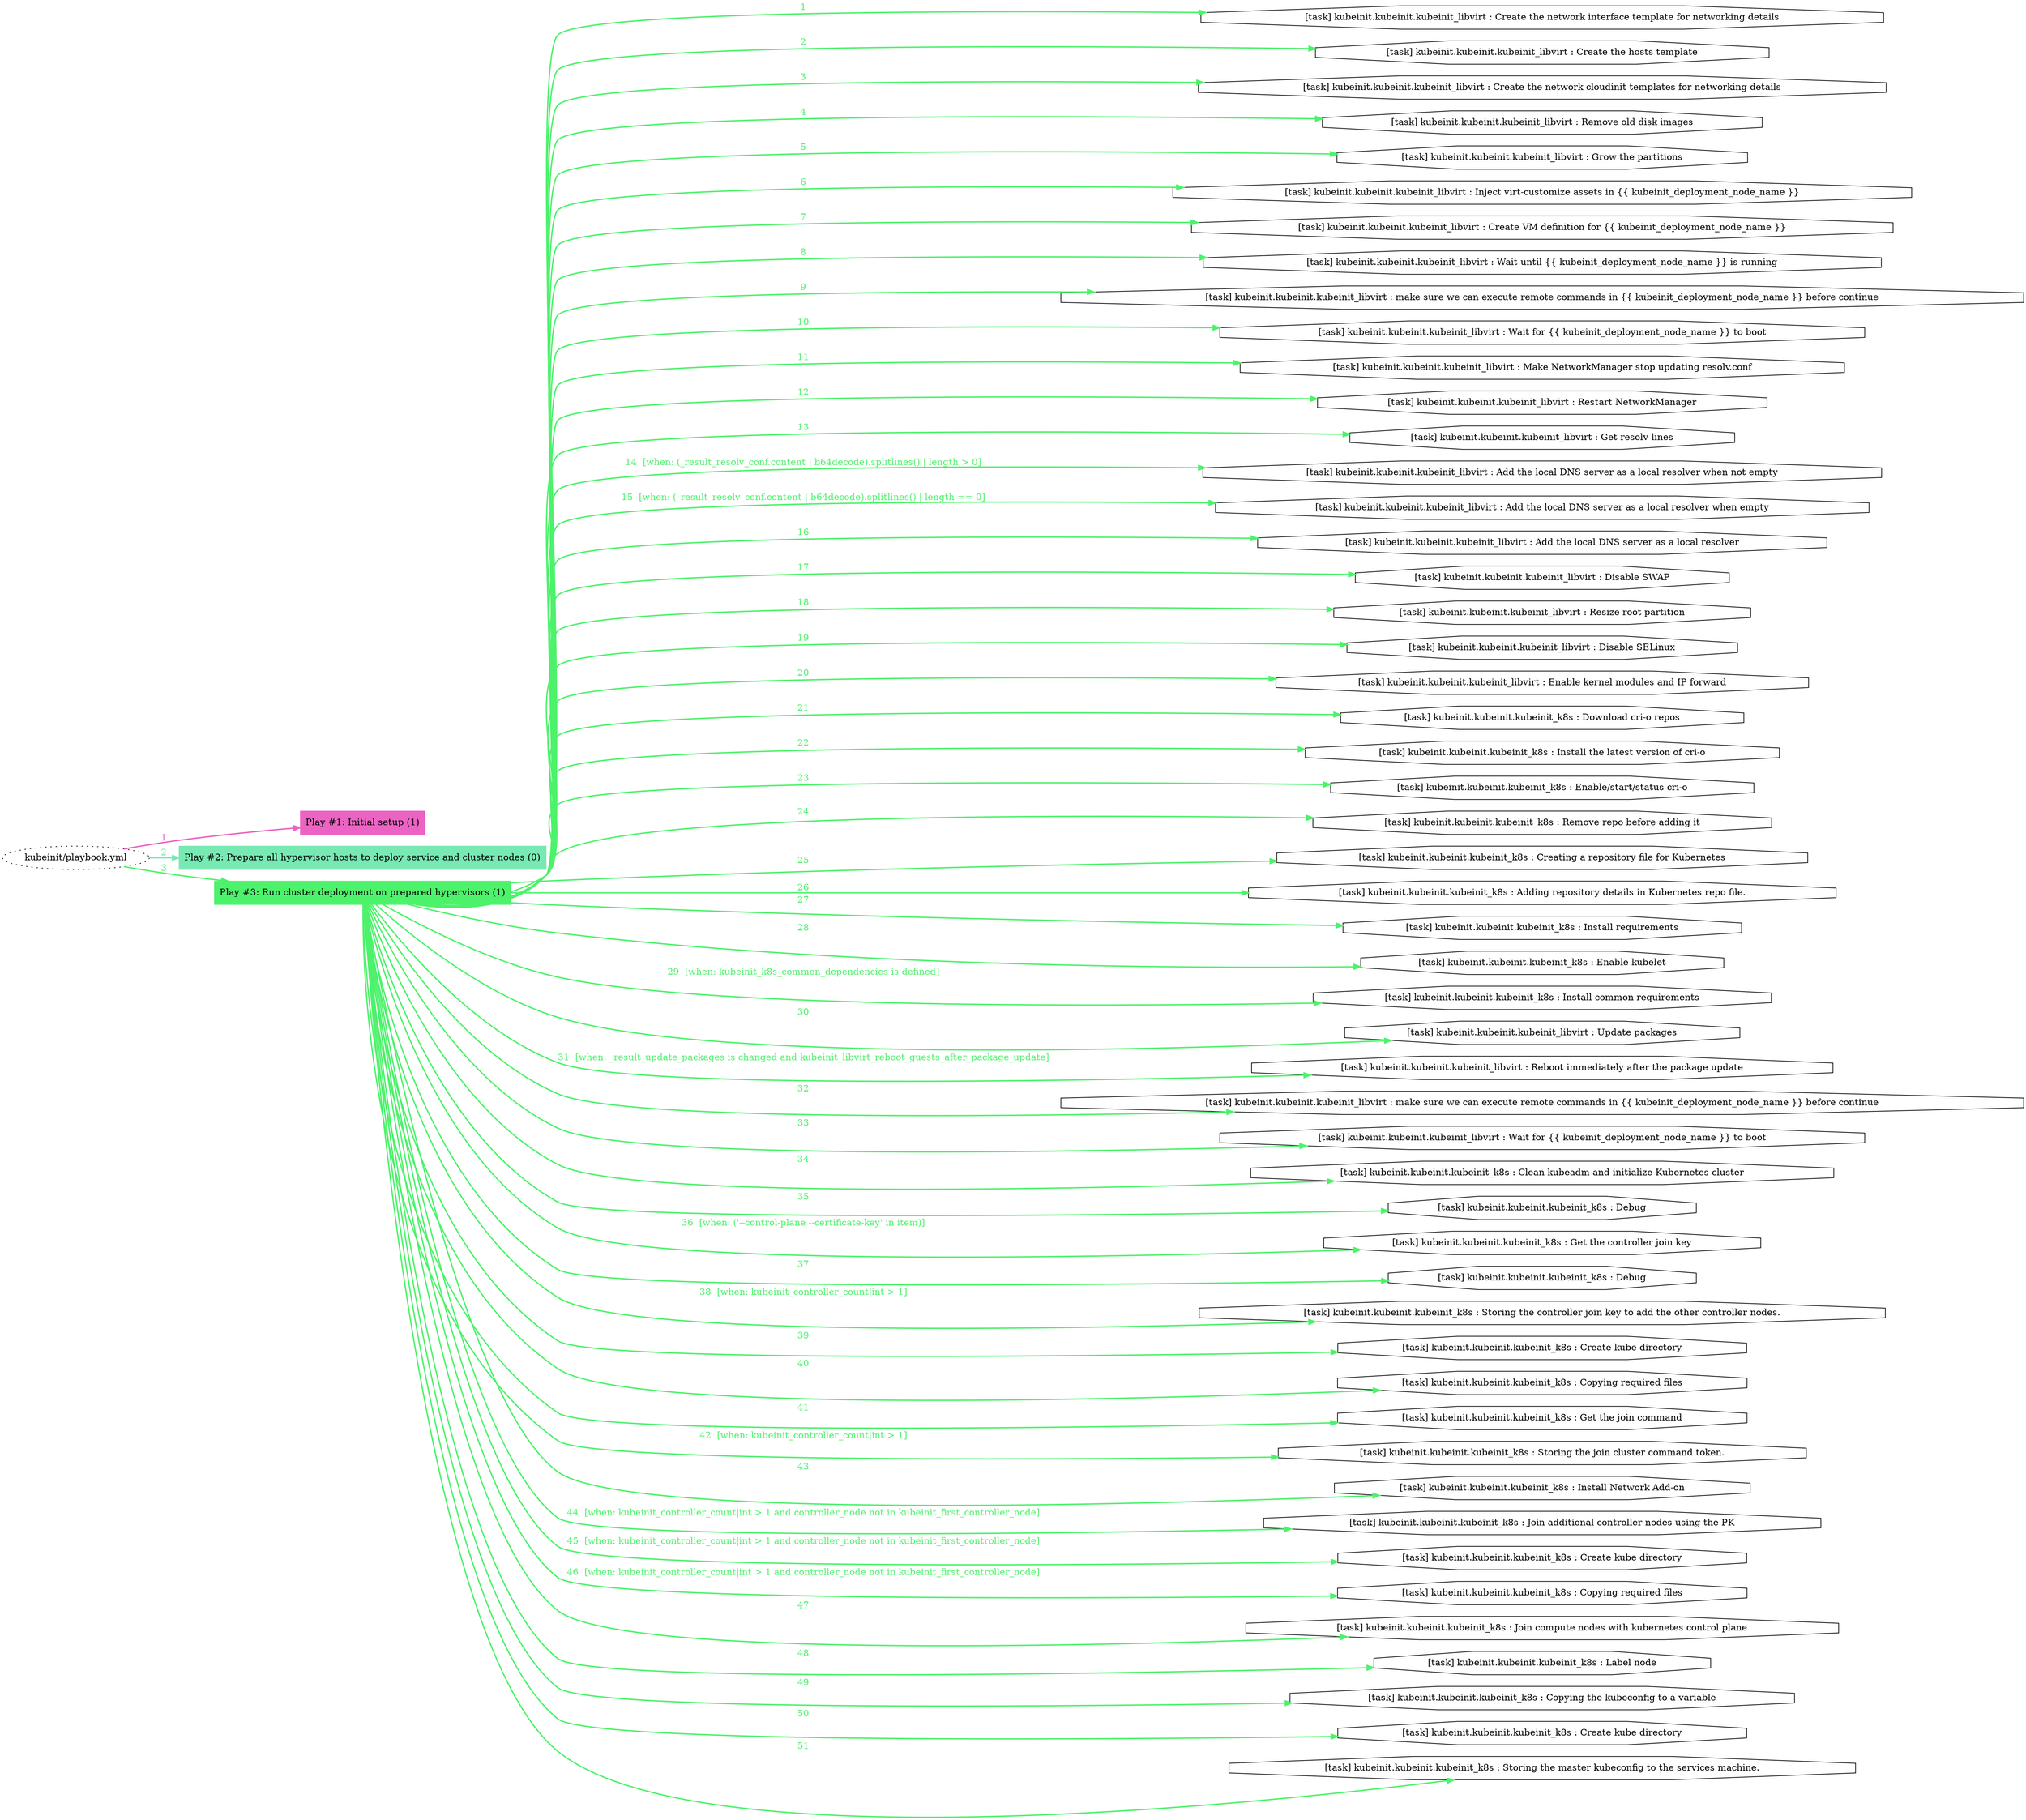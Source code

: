 digraph "kubeinit/playbook.yml "{
	graph [concentrate=true ordering=in rankdir=LR ratio=fill]
	edge [esep=5 sep=10]
	"kubeinit/playbook.yml" [id=root_node style=dotted]
	subgraph "Play #1: Initial setup (1) "{
		"Play #1: Initial setup (1)" [color="#eb63c3" fontcolor="#000000" id="play_1dbb3d32-d79a-43ad-a89c-be7abc8ebd3f" shape=box style=filled tooltip=localhost]
		"kubeinit/playbook.yml" -> "Play #1: Initial setup (1)" [label=1 color="#eb63c3" fontcolor="#eb63c3" id="edge_3d1aad28-d87e-48ac-9898-35f94c811a07" style=bold]
	}
	subgraph "Play #2: Prepare all hypervisor hosts to deploy service and cluster nodes (0) "{
		"Play #2: Prepare all hypervisor hosts to deploy service and cluster nodes (0)" [color="#78e9b3" fontcolor="#000000" id="play_62f0d47d-ad4e-4913-8601-7ad2dc6ae83a" shape=box style=filled tooltip=""]
		"kubeinit/playbook.yml" -> "Play #2: Prepare all hypervisor hosts to deploy service and cluster nodes (0)" [label=2 color="#78e9b3" fontcolor="#78e9b3" id="edge_4a86a5b8-1544-465f-b5d8-ae2353ba1c03" style=bold]
	}
	subgraph "Play #3: Run cluster deployment on prepared hypervisors (1) "{
		"Play #3: Run cluster deployment on prepared hypervisors (1)" [color="#4df26b" fontcolor="#000000" id="play_11f4556f-d686-4fa4-9c69-dc02caf5e2ae" shape=box style=filled tooltip=localhost]
		"kubeinit/playbook.yml" -> "Play #3: Run cluster deployment on prepared hypervisors (1)" [label=3 color="#4df26b" fontcolor="#4df26b" id="edge_967c1bf3-7303-46c2-adbc-17cecb152616" style=bold]
		"task_e8018979-7671-4d69-a324-be3693d87e1c" [label="[task] kubeinit.kubeinit.kubeinit_libvirt : Create the network interface template for networking details" id="task_e8018979-7671-4d69-a324-be3693d87e1c" shape=octagon tooltip="[task] kubeinit.kubeinit.kubeinit_libvirt : Create the network interface template for networking details"]
		"Play #3: Run cluster deployment on prepared hypervisors (1)" -> "task_e8018979-7671-4d69-a324-be3693d87e1c" [label=1 color="#4df26b" fontcolor="#4df26b" id="edge_2b1d3ee0-fced-4149-8447-ecfee3311fd6" style=bold]
		"task_69d9d179-a238-45c6-b0a0-0622d59bf41c" [label="[task] kubeinit.kubeinit.kubeinit_libvirt : Create the hosts template" id="task_69d9d179-a238-45c6-b0a0-0622d59bf41c" shape=octagon tooltip="[task] kubeinit.kubeinit.kubeinit_libvirt : Create the hosts template"]
		"Play #3: Run cluster deployment on prepared hypervisors (1)" -> "task_69d9d179-a238-45c6-b0a0-0622d59bf41c" [label=2 color="#4df26b" fontcolor="#4df26b" id="edge_cf164e87-2e73-47e7-bb82-7eb2f3dace9a" style=bold]
		"task_9d59780b-6889-481d-b608-6d82925f2fd3" [label="[task] kubeinit.kubeinit.kubeinit_libvirt : Create the network cloudinit templates for networking details" id="task_9d59780b-6889-481d-b608-6d82925f2fd3" shape=octagon tooltip="[task] kubeinit.kubeinit.kubeinit_libvirt : Create the network cloudinit templates for networking details"]
		"Play #3: Run cluster deployment on prepared hypervisors (1)" -> "task_9d59780b-6889-481d-b608-6d82925f2fd3" [label=3 color="#4df26b" fontcolor="#4df26b" id="edge_9e8bf98d-d1a3-47f1-b4d4-0c333d2da75c" style=bold]
		"task_43232454-b8c4-41fa-b9c7-1e36b1dbf730" [label="[task] kubeinit.kubeinit.kubeinit_libvirt : Remove old disk images" id="task_43232454-b8c4-41fa-b9c7-1e36b1dbf730" shape=octagon tooltip="[task] kubeinit.kubeinit.kubeinit_libvirt : Remove old disk images"]
		"Play #3: Run cluster deployment on prepared hypervisors (1)" -> "task_43232454-b8c4-41fa-b9c7-1e36b1dbf730" [label=4 color="#4df26b" fontcolor="#4df26b" id="edge_74ea7774-b686-4759-8319-661128ef08f6" style=bold]
		"task_a194808f-af11-4c8a-8911-664938ececf4" [label="[task] kubeinit.kubeinit.kubeinit_libvirt : Grow the partitions" id="task_a194808f-af11-4c8a-8911-664938ececf4" shape=octagon tooltip="[task] kubeinit.kubeinit.kubeinit_libvirt : Grow the partitions"]
		"Play #3: Run cluster deployment on prepared hypervisors (1)" -> "task_a194808f-af11-4c8a-8911-664938ececf4" [label=5 color="#4df26b" fontcolor="#4df26b" id="edge_b6cdbcd3-2641-4bfb-91f9-2b5fbb71f24e" style=bold]
		"task_e2264936-3385-444f-93e5-68debeb93259" [label="[task] kubeinit.kubeinit.kubeinit_libvirt : Inject virt-customize assets in {{ kubeinit_deployment_node_name }}" id="task_e2264936-3385-444f-93e5-68debeb93259" shape=octagon tooltip="[task] kubeinit.kubeinit.kubeinit_libvirt : Inject virt-customize assets in {{ kubeinit_deployment_node_name }}"]
		"Play #3: Run cluster deployment on prepared hypervisors (1)" -> "task_e2264936-3385-444f-93e5-68debeb93259" [label=6 color="#4df26b" fontcolor="#4df26b" id="edge_d360e662-df9c-4a1e-903d-c8624a0e86bf" style=bold]
		"task_c476b2a9-5fa5-48e4-9417-11b784d7b280" [label="[task] kubeinit.kubeinit.kubeinit_libvirt : Create VM definition for {{ kubeinit_deployment_node_name }}" id="task_c476b2a9-5fa5-48e4-9417-11b784d7b280" shape=octagon tooltip="[task] kubeinit.kubeinit.kubeinit_libvirt : Create VM definition for {{ kubeinit_deployment_node_name }}"]
		"Play #3: Run cluster deployment on prepared hypervisors (1)" -> "task_c476b2a9-5fa5-48e4-9417-11b784d7b280" [label=7 color="#4df26b" fontcolor="#4df26b" id="edge_a9a112dd-8be3-4666-9662-5a8bae903ec1" style=bold]
		"task_8b2e1761-50a1-49a1-b30c-62d6c336ef25" [label="[task] kubeinit.kubeinit.kubeinit_libvirt : Wait until {{ kubeinit_deployment_node_name }} is running" id="task_8b2e1761-50a1-49a1-b30c-62d6c336ef25" shape=octagon tooltip="[task] kubeinit.kubeinit.kubeinit_libvirt : Wait until {{ kubeinit_deployment_node_name }} is running"]
		"Play #3: Run cluster deployment on prepared hypervisors (1)" -> "task_8b2e1761-50a1-49a1-b30c-62d6c336ef25" [label=8 color="#4df26b" fontcolor="#4df26b" id="edge_3d7493b8-dbce-41ab-bb2e-8d244476ad9b" style=bold]
		"task_192da845-b199-40e0-a93f-7199cd5dfb68" [label="[task] kubeinit.kubeinit.kubeinit_libvirt : make sure we can execute remote commands in {{ kubeinit_deployment_node_name }} before continue" id="task_192da845-b199-40e0-a93f-7199cd5dfb68" shape=octagon tooltip="[task] kubeinit.kubeinit.kubeinit_libvirt : make sure we can execute remote commands in {{ kubeinit_deployment_node_name }} before continue"]
		"Play #3: Run cluster deployment on prepared hypervisors (1)" -> "task_192da845-b199-40e0-a93f-7199cd5dfb68" [label=9 color="#4df26b" fontcolor="#4df26b" id="edge_966feeea-68ee-4424-b546-e81b5df84ff4" style=bold]
		"task_5a9e7484-203c-412a-8e60-c39ee7a31102" [label="[task] kubeinit.kubeinit.kubeinit_libvirt : Wait for {{ kubeinit_deployment_node_name }} to boot" id="task_5a9e7484-203c-412a-8e60-c39ee7a31102" shape=octagon tooltip="[task] kubeinit.kubeinit.kubeinit_libvirt : Wait for {{ kubeinit_deployment_node_name }} to boot"]
		"Play #3: Run cluster deployment on prepared hypervisors (1)" -> "task_5a9e7484-203c-412a-8e60-c39ee7a31102" [label=10 color="#4df26b" fontcolor="#4df26b" id="edge_1604bb53-0dc0-4999-87a2-45100d3ed57b" style=bold]
		"task_3bffd17a-3fc7-4b81-a99f-1f4e029b9463" [label="[task] kubeinit.kubeinit.kubeinit_libvirt : Make NetworkManager stop updating resolv.conf" id="task_3bffd17a-3fc7-4b81-a99f-1f4e029b9463" shape=octagon tooltip="[task] kubeinit.kubeinit.kubeinit_libvirt : Make NetworkManager stop updating resolv.conf"]
		"Play #3: Run cluster deployment on prepared hypervisors (1)" -> "task_3bffd17a-3fc7-4b81-a99f-1f4e029b9463" [label=11 color="#4df26b" fontcolor="#4df26b" id="edge_748597c4-2be3-4242-b5fb-2b825a780bfa" style=bold]
		"task_ea03fdfe-d24a-44df-b4c9-0ca94d7cfa8a" [label="[task] kubeinit.kubeinit.kubeinit_libvirt : Restart NetworkManager" id="task_ea03fdfe-d24a-44df-b4c9-0ca94d7cfa8a" shape=octagon tooltip="[task] kubeinit.kubeinit.kubeinit_libvirt : Restart NetworkManager"]
		"Play #3: Run cluster deployment on prepared hypervisors (1)" -> "task_ea03fdfe-d24a-44df-b4c9-0ca94d7cfa8a" [label=12 color="#4df26b" fontcolor="#4df26b" id="edge_0013d34f-2eb0-449e-8537-89b3a7d817b3" style=bold]
		"task_0963d06f-c039-49db-b554-c8b76c310b4b" [label="[task] kubeinit.kubeinit.kubeinit_libvirt : Get resolv lines" id="task_0963d06f-c039-49db-b554-c8b76c310b4b" shape=octagon tooltip="[task] kubeinit.kubeinit.kubeinit_libvirt : Get resolv lines"]
		"Play #3: Run cluster deployment on prepared hypervisors (1)" -> "task_0963d06f-c039-49db-b554-c8b76c310b4b" [label=13 color="#4df26b" fontcolor="#4df26b" id="edge_682d371e-31a2-446a-9e27-74d3ead051d2" style=bold]
		"task_705d7fde-37c4-474a-9c50-584d075c120a" [label="[task] kubeinit.kubeinit.kubeinit_libvirt : Add the local DNS server as a local resolver when not empty" id="task_705d7fde-37c4-474a-9c50-584d075c120a" shape=octagon tooltip="[task] kubeinit.kubeinit.kubeinit_libvirt : Add the local DNS server as a local resolver when not empty"]
		"Play #3: Run cluster deployment on prepared hypervisors (1)" -> "task_705d7fde-37c4-474a-9c50-584d075c120a" [label="14  [when: (_result_resolv_conf.content | b64decode).splitlines() | length > 0]" color="#4df26b" fontcolor="#4df26b" id="edge_b376277a-6407-499e-8273-149df6d8f227" style=bold]
		"task_952a9ed3-8b8c-4aeb-a5fa-9b14f8a0cd20" [label="[task] kubeinit.kubeinit.kubeinit_libvirt : Add the local DNS server as a local resolver when empty" id="task_952a9ed3-8b8c-4aeb-a5fa-9b14f8a0cd20" shape=octagon tooltip="[task] kubeinit.kubeinit.kubeinit_libvirt : Add the local DNS server as a local resolver when empty"]
		"Play #3: Run cluster deployment on prepared hypervisors (1)" -> "task_952a9ed3-8b8c-4aeb-a5fa-9b14f8a0cd20" [label="15  [when: (_result_resolv_conf.content | b64decode).splitlines() | length == 0]" color="#4df26b" fontcolor="#4df26b" id="edge_e3777a13-a7fa-4434-b52f-77ba61f17446" style=bold]
		"task_8458ed42-cfd7-4a2b-a963-e106ae3ea5f6" [label="[task] kubeinit.kubeinit.kubeinit_libvirt : Add the local DNS server as a local resolver" id="task_8458ed42-cfd7-4a2b-a963-e106ae3ea5f6" shape=octagon tooltip="[task] kubeinit.kubeinit.kubeinit_libvirt : Add the local DNS server as a local resolver"]
		"Play #3: Run cluster deployment on prepared hypervisors (1)" -> "task_8458ed42-cfd7-4a2b-a963-e106ae3ea5f6" [label=16 color="#4df26b" fontcolor="#4df26b" id="edge_83592e2e-5d73-4419-9f49-13f2d5eb494c" style=bold]
		"task_be5e014a-8437-43d9-863e-620eba43824f" [label="[task] kubeinit.kubeinit.kubeinit_libvirt : Disable SWAP" id="task_be5e014a-8437-43d9-863e-620eba43824f" shape=octagon tooltip="[task] kubeinit.kubeinit.kubeinit_libvirt : Disable SWAP"]
		"Play #3: Run cluster deployment on prepared hypervisors (1)" -> "task_be5e014a-8437-43d9-863e-620eba43824f" [label=17 color="#4df26b" fontcolor="#4df26b" id="edge_81e65955-c911-471a-bce4-24914e749ce1" style=bold]
		"task_95d7066f-e88a-48ff-bf39-a971eac892d5" [label="[task] kubeinit.kubeinit.kubeinit_libvirt : Resize root partition" id="task_95d7066f-e88a-48ff-bf39-a971eac892d5" shape=octagon tooltip="[task] kubeinit.kubeinit.kubeinit_libvirt : Resize root partition"]
		"Play #3: Run cluster deployment on prepared hypervisors (1)" -> "task_95d7066f-e88a-48ff-bf39-a971eac892d5" [label=18 color="#4df26b" fontcolor="#4df26b" id="edge_5f3dcafd-d184-4ce0-9fa6-f37e7113b572" style=bold]
		"task_43cae9f8-bafe-4ab9-895f-bf773f53ef6a" [label="[task] kubeinit.kubeinit.kubeinit_libvirt : Disable SELinux" id="task_43cae9f8-bafe-4ab9-895f-bf773f53ef6a" shape=octagon tooltip="[task] kubeinit.kubeinit.kubeinit_libvirt : Disable SELinux"]
		"Play #3: Run cluster deployment on prepared hypervisors (1)" -> "task_43cae9f8-bafe-4ab9-895f-bf773f53ef6a" [label=19 color="#4df26b" fontcolor="#4df26b" id="edge_6b56efef-10ff-4ba9-b31e-f494a592b8ed" style=bold]
		"task_ef85e3cb-12e8-4465-b2b5-9fa3c283550b" [label="[task] kubeinit.kubeinit.kubeinit_libvirt : Enable kernel modules and IP forward" id="task_ef85e3cb-12e8-4465-b2b5-9fa3c283550b" shape=octagon tooltip="[task] kubeinit.kubeinit.kubeinit_libvirt : Enable kernel modules and IP forward"]
		"Play #3: Run cluster deployment on prepared hypervisors (1)" -> "task_ef85e3cb-12e8-4465-b2b5-9fa3c283550b" [label=20 color="#4df26b" fontcolor="#4df26b" id="edge_74791aa3-fffe-45f6-b1e7-222ac2c04846" style=bold]
		"task_2c8b0da0-2c42-4d73-a056-40efc9a7ce11" [label="[task] kubeinit.kubeinit.kubeinit_k8s : Download cri-o repos" id="task_2c8b0da0-2c42-4d73-a056-40efc9a7ce11" shape=octagon tooltip="[task] kubeinit.kubeinit.kubeinit_k8s : Download cri-o repos"]
		"Play #3: Run cluster deployment on prepared hypervisors (1)" -> "task_2c8b0da0-2c42-4d73-a056-40efc9a7ce11" [label=21 color="#4df26b" fontcolor="#4df26b" id="edge_33d39f16-b6ba-4902-8dd6-e8954ae6870f" style=bold]
		"task_d5eaf810-5619-4412-92ff-f4ae52634e26" [label="[task] kubeinit.kubeinit.kubeinit_k8s : Install the latest version of cri-o" id="task_d5eaf810-5619-4412-92ff-f4ae52634e26" shape=octagon tooltip="[task] kubeinit.kubeinit.kubeinit_k8s : Install the latest version of cri-o"]
		"Play #3: Run cluster deployment on prepared hypervisors (1)" -> "task_d5eaf810-5619-4412-92ff-f4ae52634e26" [label=22 color="#4df26b" fontcolor="#4df26b" id="edge_e4d8ece9-a1b5-4ae5-8945-c82292bc0d06" style=bold]
		"task_ee41b51d-3df8-4f47-a15e-8ceb2e8cdafb" [label="[task] kubeinit.kubeinit.kubeinit_k8s : Enable/start/status cri-o" id="task_ee41b51d-3df8-4f47-a15e-8ceb2e8cdafb" shape=octagon tooltip="[task] kubeinit.kubeinit.kubeinit_k8s : Enable/start/status cri-o"]
		"Play #3: Run cluster deployment on prepared hypervisors (1)" -> "task_ee41b51d-3df8-4f47-a15e-8ceb2e8cdafb" [label=23 color="#4df26b" fontcolor="#4df26b" id="edge_dda1aaf0-fecc-4847-aafe-c5baa69008e4" style=bold]
		"task_607c0b65-50cc-4557-bc59-6ee0d55a69bc" [label="[task] kubeinit.kubeinit.kubeinit_k8s : Remove repo before adding it" id="task_607c0b65-50cc-4557-bc59-6ee0d55a69bc" shape=octagon tooltip="[task] kubeinit.kubeinit.kubeinit_k8s : Remove repo before adding it"]
		"Play #3: Run cluster deployment on prepared hypervisors (1)" -> "task_607c0b65-50cc-4557-bc59-6ee0d55a69bc" [label=24 color="#4df26b" fontcolor="#4df26b" id="edge_859b7c76-d672-480b-8eba-2aa77524bc5c" style=bold]
		"task_9a901f6f-2870-4bd3-82be-f60f4df359e7" [label="[task] kubeinit.kubeinit.kubeinit_k8s : Creating a repository file for Kubernetes" id="task_9a901f6f-2870-4bd3-82be-f60f4df359e7" shape=octagon tooltip="[task] kubeinit.kubeinit.kubeinit_k8s : Creating a repository file for Kubernetes"]
		"Play #3: Run cluster deployment on prepared hypervisors (1)" -> "task_9a901f6f-2870-4bd3-82be-f60f4df359e7" [label=25 color="#4df26b" fontcolor="#4df26b" id="edge_0868310a-fcb7-4508-bba3-4d05fb7dc5af" style=bold]
		"task_cf58ca61-8633-4b6f-86bf-e6d4a6d4a4ed" [label="[task] kubeinit.kubeinit.kubeinit_k8s : Adding repository details in Kubernetes repo file." id="task_cf58ca61-8633-4b6f-86bf-e6d4a6d4a4ed" shape=octagon tooltip="[task] kubeinit.kubeinit.kubeinit_k8s : Adding repository details in Kubernetes repo file."]
		"Play #3: Run cluster deployment on prepared hypervisors (1)" -> "task_cf58ca61-8633-4b6f-86bf-e6d4a6d4a4ed" [label=26 color="#4df26b" fontcolor="#4df26b" id="edge_e600825c-36c9-406a-bb63-df4fc6778b10" style=bold]
		"task_25c83150-7fbf-49ad-9b5f-b49ad58860eb" [label="[task] kubeinit.kubeinit.kubeinit_k8s : Install requirements" id="task_25c83150-7fbf-49ad-9b5f-b49ad58860eb" shape=octagon tooltip="[task] kubeinit.kubeinit.kubeinit_k8s : Install requirements"]
		"Play #3: Run cluster deployment on prepared hypervisors (1)" -> "task_25c83150-7fbf-49ad-9b5f-b49ad58860eb" [label=27 color="#4df26b" fontcolor="#4df26b" id="edge_fe955921-850d-4695-bef2-63449092f3e6" style=bold]
		"task_db15d068-ad35-424a-bdaa-48612501b661" [label="[task] kubeinit.kubeinit.kubeinit_k8s : Enable kubelet" id="task_db15d068-ad35-424a-bdaa-48612501b661" shape=octagon tooltip="[task] kubeinit.kubeinit.kubeinit_k8s : Enable kubelet"]
		"Play #3: Run cluster deployment on prepared hypervisors (1)" -> "task_db15d068-ad35-424a-bdaa-48612501b661" [label=28 color="#4df26b" fontcolor="#4df26b" id="edge_4b6d22be-1955-4de3-a9d5-f5d4b179d5e3" style=bold]
		"task_e4852e99-8382-452a-8e5a-0e53df4c3fe9" [label="[task] kubeinit.kubeinit.kubeinit_k8s : Install common requirements" id="task_e4852e99-8382-452a-8e5a-0e53df4c3fe9" shape=octagon tooltip="[task] kubeinit.kubeinit.kubeinit_k8s : Install common requirements"]
		"Play #3: Run cluster deployment on prepared hypervisors (1)" -> "task_e4852e99-8382-452a-8e5a-0e53df4c3fe9" [label="29  [when: kubeinit_k8s_common_dependencies is defined]" color="#4df26b" fontcolor="#4df26b" id="edge_8ea91657-2c8a-47e8-8cb1-f7ff8545b649" style=bold]
		"task_356e1ebe-f1ca-4a00-8cb1-939e3c121deb" [label="[task] kubeinit.kubeinit.kubeinit_libvirt : Update packages" id="task_356e1ebe-f1ca-4a00-8cb1-939e3c121deb" shape=octagon tooltip="[task] kubeinit.kubeinit.kubeinit_libvirt : Update packages"]
		"Play #3: Run cluster deployment on prepared hypervisors (1)" -> "task_356e1ebe-f1ca-4a00-8cb1-939e3c121deb" [label=30 color="#4df26b" fontcolor="#4df26b" id="edge_19f78303-b08c-48aa-a6ee-4bf06be22870" style=bold]
		"task_e7b4a2af-5828-41c7-a037-c0b99d681d23" [label="[task] kubeinit.kubeinit.kubeinit_libvirt : Reboot immediately after the package update" id="task_e7b4a2af-5828-41c7-a037-c0b99d681d23" shape=octagon tooltip="[task] kubeinit.kubeinit.kubeinit_libvirt : Reboot immediately after the package update"]
		"Play #3: Run cluster deployment on prepared hypervisors (1)" -> "task_e7b4a2af-5828-41c7-a037-c0b99d681d23" [label="31  [when: _result_update_packages is changed and kubeinit_libvirt_reboot_guests_after_package_update]" color="#4df26b" fontcolor="#4df26b" id="edge_4f751514-2ad2-4fa8-b6ba-06610446cca7" style=bold]
		"task_f7873f48-9b08-4885-8f65-2cb812b8c0ab" [label="[task] kubeinit.kubeinit.kubeinit_libvirt : make sure we can execute remote commands in {{ kubeinit_deployment_node_name }} before continue" id="task_f7873f48-9b08-4885-8f65-2cb812b8c0ab" shape=octagon tooltip="[task] kubeinit.kubeinit.kubeinit_libvirt : make sure we can execute remote commands in {{ kubeinit_deployment_node_name }} before continue"]
		"Play #3: Run cluster deployment on prepared hypervisors (1)" -> "task_f7873f48-9b08-4885-8f65-2cb812b8c0ab" [label=32 color="#4df26b" fontcolor="#4df26b" id="edge_2b838aa3-68a9-4779-9f58-fc761a89035e" style=bold]
		"task_2e4d522f-dab3-49da-882b-0eb3f1741bd0" [label="[task] kubeinit.kubeinit.kubeinit_libvirt : Wait for {{ kubeinit_deployment_node_name }} to boot" id="task_2e4d522f-dab3-49da-882b-0eb3f1741bd0" shape=octagon tooltip="[task] kubeinit.kubeinit.kubeinit_libvirt : Wait for {{ kubeinit_deployment_node_name }} to boot"]
		"Play #3: Run cluster deployment on prepared hypervisors (1)" -> "task_2e4d522f-dab3-49da-882b-0eb3f1741bd0" [label=33 color="#4df26b" fontcolor="#4df26b" id="edge_bfed2253-05f7-499e-9468-000f7ac0acd9" style=bold]
		"task_bccd6946-aaf0-41b7-b094-54c3c0eb5af4" [label="[task] kubeinit.kubeinit.kubeinit_k8s : Clean kubeadm and initialize Kubernetes cluster" id="task_bccd6946-aaf0-41b7-b094-54c3c0eb5af4" shape=octagon tooltip="[task] kubeinit.kubeinit.kubeinit_k8s : Clean kubeadm and initialize Kubernetes cluster"]
		"Play #3: Run cluster deployment on prepared hypervisors (1)" -> "task_bccd6946-aaf0-41b7-b094-54c3c0eb5af4" [label=34 color="#4df26b" fontcolor="#4df26b" id="edge_427a7159-272a-4dd4-acf8-81466314c5fd" style=bold]
		"task_0f60e723-ab2f-44f6-bbac-3a106093ecb9" [label="[task] kubeinit.kubeinit.kubeinit_k8s : Debug" id="task_0f60e723-ab2f-44f6-bbac-3a106093ecb9" shape=octagon tooltip="[task] kubeinit.kubeinit.kubeinit_k8s : Debug"]
		"Play #3: Run cluster deployment on prepared hypervisors (1)" -> "task_0f60e723-ab2f-44f6-bbac-3a106093ecb9" [label=35 color="#4df26b" fontcolor="#4df26b" id="edge_5e7425ef-d09e-4e1b-8de5-7096d8ab307f" style=bold]
		"task_a87c7065-fdf3-4d5e-a36d-a37afb6a1781" [label="[task] kubeinit.kubeinit.kubeinit_k8s : Get the controller join key" id="task_a87c7065-fdf3-4d5e-a36d-a37afb6a1781" shape=octagon tooltip="[task] kubeinit.kubeinit.kubeinit_k8s : Get the controller join key"]
		"Play #3: Run cluster deployment on prepared hypervisors (1)" -> "task_a87c7065-fdf3-4d5e-a36d-a37afb6a1781" [label="36  [when: ('--control-plane --certificate-key' in item)]" color="#4df26b" fontcolor="#4df26b" id="edge_f92624ff-84c5-4ce9-8a95-e56130412803" style=bold]
		"task_6c548493-df51-4a39-a667-de5e93a65205" [label="[task] kubeinit.kubeinit.kubeinit_k8s : Debug" id="task_6c548493-df51-4a39-a667-de5e93a65205" shape=octagon tooltip="[task] kubeinit.kubeinit.kubeinit_k8s : Debug"]
		"Play #3: Run cluster deployment on prepared hypervisors (1)" -> "task_6c548493-df51-4a39-a667-de5e93a65205" [label=37 color="#4df26b" fontcolor="#4df26b" id="edge_965aba45-1555-40eb-84ce-303b7fc1cd00" style=bold]
		"task_5679543a-9f0b-464d-abfd-0600287db486" [label="[task] kubeinit.kubeinit.kubeinit_k8s : Storing the controller join key to add the other controller nodes." id="task_5679543a-9f0b-464d-abfd-0600287db486" shape=octagon tooltip="[task] kubeinit.kubeinit.kubeinit_k8s : Storing the controller join key to add the other controller nodes."]
		"Play #3: Run cluster deployment on prepared hypervisors (1)" -> "task_5679543a-9f0b-464d-abfd-0600287db486" [label="38  [when: kubeinit_controller_count|int > 1]" color="#4df26b" fontcolor="#4df26b" id="edge_786d4ea1-a930-4512-94c6-e9f96e9a1af4" style=bold]
		"task_fd30d025-6d3e-476a-874b-9f67bd5c0b38" [label="[task] kubeinit.kubeinit.kubeinit_k8s : Create kube directory" id="task_fd30d025-6d3e-476a-874b-9f67bd5c0b38" shape=octagon tooltip="[task] kubeinit.kubeinit.kubeinit_k8s : Create kube directory"]
		"Play #3: Run cluster deployment on prepared hypervisors (1)" -> "task_fd30d025-6d3e-476a-874b-9f67bd5c0b38" [label=39 color="#4df26b" fontcolor="#4df26b" id="edge_06c73a78-67a8-43e1-a38b-aeefad88e384" style=bold]
		"task_6c42e09c-1b8e-4706-9bf3-6d4d15994567" [label="[task] kubeinit.kubeinit.kubeinit_k8s : Copying required files" id="task_6c42e09c-1b8e-4706-9bf3-6d4d15994567" shape=octagon tooltip="[task] kubeinit.kubeinit.kubeinit_k8s : Copying required files"]
		"Play #3: Run cluster deployment on prepared hypervisors (1)" -> "task_6c42e09c-1b8e-4706-9bf3-6d4d15994567" [label=40 color="#4df26b" fontcolor="#4df26b" id="edge_5e61aeec-ad8e-495a-a7d8-24260d321350" style=bold]
		"task_10540f57-74d7-435f-a25b-233a0613c9c8" [label="[task] kubeinit.kubeinit.kubeinit_k8s : Get the join command" id="task_10540f57-74d7-435f-a25b-233a0613c9c8" shape=octagon tooltip="[task] kubeinit.kubeinit.kubeinit_k8s : Get the join command"]
		"Play #3: Run cluster deployment on prepared hypervisors (1)" -> "task_10540f57-74d7-435f-a25b-233a0613c9c8" [label=41 color="#4df26b" fontcolor="#4df26b" id="edge_af7c44b2-7a70-4ff1-b8c0-4ed1616574ad" style=bold]
		"task_a7fc0ee2-45a3-4c0b-9858-58eceb815955" [label="[task] kubeinit.kubeinit.kubeinit_k8s : Storing the join cluster command token." id="task_a7fc0ee2-45a3-4c0b-9858-58eceb815955" shape=octagon tooltip="[task] kubeinit.kubeinit.kubeinit_k8s : Storing the join cluster command token."]
		"Play #3: Run cluster deployment on prepared hypervisors (1)" -> "task_a7fc0ee2-45a3-4c0b-9858-58eceb815955" [label="42  [when: kubeinit_controller_count|int > 1]" color="#4df26b" fontcolor="#4df26b" id="edge_22a4239c-1195-467c-9ff0-81f0d0981b18" style=bold]
		"task_d28e7cfe-3390-48c0-9991-77ff812f8eba" [label="[task] kubeinit.kubeinit.kubeinit_k8s : Install Network Add-on" id="task_d28e7cfe-3390-48c0-9991-77ff812f8eba" shape=octagon tooltip="[task] kubeinit.kubeinit.kubeinit_k8s : Install Network Add-on"]
		"Play #3: Run cluster deployment on prepared hypervisors (1)" -> "task_d28e7cfe-3390-48c0-9991-77ff812f8eba" [label=43 color="#4df26b" fontcolor="#4df26b" id="edge_e919b417-0182-4f97-b548-1f836d6d44ea" style=bold]
		"task_72253687-550c-4d2e-b717-e6e933cac300" [label="[task] kubeinit.kubeinit.kubeinit_k8s : Join additional controller nodes using the PK" id="task_72253687-550c-4d2e-b717-e6e933cac300" shape=octagon tooltip="[task] kubeinit.kubeinit.kubeinit_k8s : Join additional controller nodes using the PK"]
		"Play #3: Run cluster deployment on prepared hypervisors (1)" -> "task_72253687-550c-4d2e-b717-e6e933cac300" [label="44  [when: kubeinit_controller_count|int > 1 and controller_node not in kubeinit_first_controller_node]" color="#4df26b" fontcolor="#4df26b" id="edge_84f5713b-f577-4549-aeb5-4ca9ebee1e5e" style=bold]
		"task_40fc4387-e2d4-466b-b242-632d331f4358" [label="[task] kubeinit.kubeinit.kubeinit_k8s : Create kube directory" id="task_40fc4387-e2d4-466b-b242-632d331f4358" shape=octagon tooltip="[task] kubeinit.kubeinit.kubeinit_k8s : Create kube directory"]
		"Play #3: Run cluster deployment on prepared hypervisors (1)" -> "task_40fc4387-e2d4-466b-b242-632d331f4358" [label="45  [when: kubeinit_controller_count|int > 1 and controller_node not in kubeinit_first_controller_node]" color="#4df26b" fontcolor="#4df26b" id="edge_49cd9956-8c68-45f8-8b76-1b4c03b35623" style=bold]
		"task_2383d74d-48a3-46c6-8584-c09dbcd56ea3" [label="[task] kubeinit.kubeinit.kubeinit_k8s : Copying required files" id="task_2383d74d-48a3-46c6-8584-c09dbcd56ea3" shape=octagon tooltip="[task] kubeinit.kubeinit.kubeinit_k8s : Copying required files"]
		"Play #3: Run cluster deployment on prepared hypervisors (1)" -> "task_2383d74d-48a3-46c6-8584-c09dbcd56ea3" [label="46  [when: kubeinit_controller_count|int > 1 and controller_node not in kubeinit_first_controller_node]" color="#4df26b" fontcolor="#4df26b" id="edge_2c8641b6-abd3-4815-ad1d-3c90d0dbd9e2" style=bold]
		"task_201e1708-6476-4a1a-aa3f-c1b463fc6d90" [label="[task] kubeinit.kubeinit.kubeinit_k8s : Join compute nodes with kubernetes control plane" id="task_201e1708-6476-4a1a-aa3f-c1b463fc6d90" shape=octagon tooltip="[task] kubeinit.kubeinit.kubeinit_k8s : Join compute nodes with kubernetes control plane"]
		"Play #3: Run cluster deployment on prepared hypervisors (1)" -> "task_201e1708-6476-4a1a-aa3f-c1b463fc6d90" [label=47 color="#4df26b" fontcolor="#4df26b" id="edge_03d09898-46e6-4139-a100-1dc51ebf519a" style=bold]
		"task_4efe8d33-1457-48a9-8b93-cf7f659a80e4" [label="[task] kubeinit.kubeinit.kubeinit_k8s : Label node" id="task_4efe8d33-1457-48a9-8b93-cf7f659a80e4" shape=octagon tooltip="[task] kubeinit.kubeinit.kubeinit_k8s : Label node"]
		"Play #3: Run cluster deployment on prepared hypervisors (1)" -> "task_4efe8d33-1457-48a9-8b93-cf7f659a80e4" [label=48 color="#4df26b" fontcolor="#4df26b" id="edge_ddca2076-441f-448b-8c35-d503a922c8e7" style=bold]
		"task_5bec6814-2d57-4fae-bb05-c6536afdb70f" [label="[task] kubeinit.kubeinit.kubeinit_k8s : Copying the kubeconfig to a variable" id="task_5bec6814-2d57-4fae-bb05-c6536afdb70f" shape=octagon tooltip="[task] kubeinit.kubeinit.kubeinit_k8s : Copying the kubeconfig to a variable"]
		"Play #3: Run cluster deployment on prepared hypervisors (1)" -> "task_5bec6814-2d57-4fae-bb05-c6536afdb70f" [label=49 color="#4df26b" fontcolor="#4df26b" id="edge_080c80b2-28b6-4beb-a4d3-1d54d645c6bf" style=bold]
		"task_f5b0b5a6-030b-4117-830f-11e3c67e798f" [label="[task] kubeinit.kubeinit.kubeinit_k8s : Create kube directory" id="task_f5b0b5a6-030b-4117-830f-11e3c67e798f" shape=octagon tooltip="[task] kubeinit.kubeinit.kubeinit_k8s : Create kube directory"]
		"Play #3: Run cluster deployment on prepared hypervisors (1)" -> "task_f5b0b5a6-030b-4117-830f-11e3c67e798f" [label=50 color="#4df26b" fontcolor="#4df26b" id="edge_549b2040-b779-4791-924d-736018abfe30" style=bold]
		"task_c45a3450-5ff5-43b4-800b-e5763bea87d7" [label="[task] kubeinit.kubeinit.kubeinit_k8s : Storing the master kubeconfig to the services machine." id="task_c45a3450-5ff5-43b4-800b-e5763bea87d7" shape=octagon tooltip="[task] kubeinit.kubeinit.kubeinit_k8s : Storing the master kubeconfig to the services machine."]
		"Play #3: Run cluster deployment on prepared hypervisors (1)" -> "task_c45a3450-5ff5-43b4-800b-e5763bea87d7" [label=51 color="#4df26b" fontcolor="#4df26b" id="edge_2d8c0e52-5b25-4837-b7f6-b6f60400fdc8" style=bold]
	}
}
